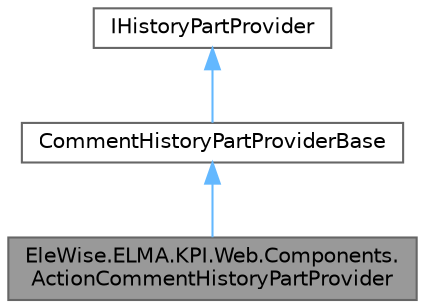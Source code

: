 digraph "EleWise.ELMA.KPI.Web.Components.ActionCommentHistoryPartProvider"
{
 // LATEX_PDF_SIZE
  bgcolor="transparent";
  edge [fontname=Helvetica,fontsize=10,labelfontname=Helvetica,labelfontsize=10];
  node [fontname=Helvetica,fontsize=10,shape=box,height=0.2,width=0.4];
  Node1 [id="Node000001",label="EleWise.ELMA.KPI.Web.Components.\lActionCommentHistoryPartProvider",height=0.2,width=0.4,color="gray40", fillcolor="grey60", style="filled", fontcolor="black",tooltip="Провайдер для блока истории действий с объектом. Добавляет кнопку в панель и блок с отображением комм..."];
  Node2 -> Node1 [id="edge1_Node000001_Node000002",dir="back",color="steelblue1",style="solid",tooltip=" "];
  Node2 [id="Node000002",label="CommentHistoryPartProviderBase",height=0.2,width=0.4,color="gray40", fillcolor="white", style="filled",URL="$class_ele_wise_1_1_e_l_m_a_1_1_b_p_m_1_1_web_1_1_common_1_1_components_1_1_comment_history_part_provider_base.html",tooltip="Базовый провайдер для блока истории действий с объектом. Добавляет кнопку в панель и блок с отображен..."];
  Node3 -> Node2 [id="edge2_Node000002_Node000003",dir="back",color="steelblue1",style="solid",tooltip=" "];
  Node3 [id="Node000003",label="IHistoryPartProvider",height=0.2,width=0.4,color="gray40", fillcolor="white", style="filled",tooltip=" "];
}
